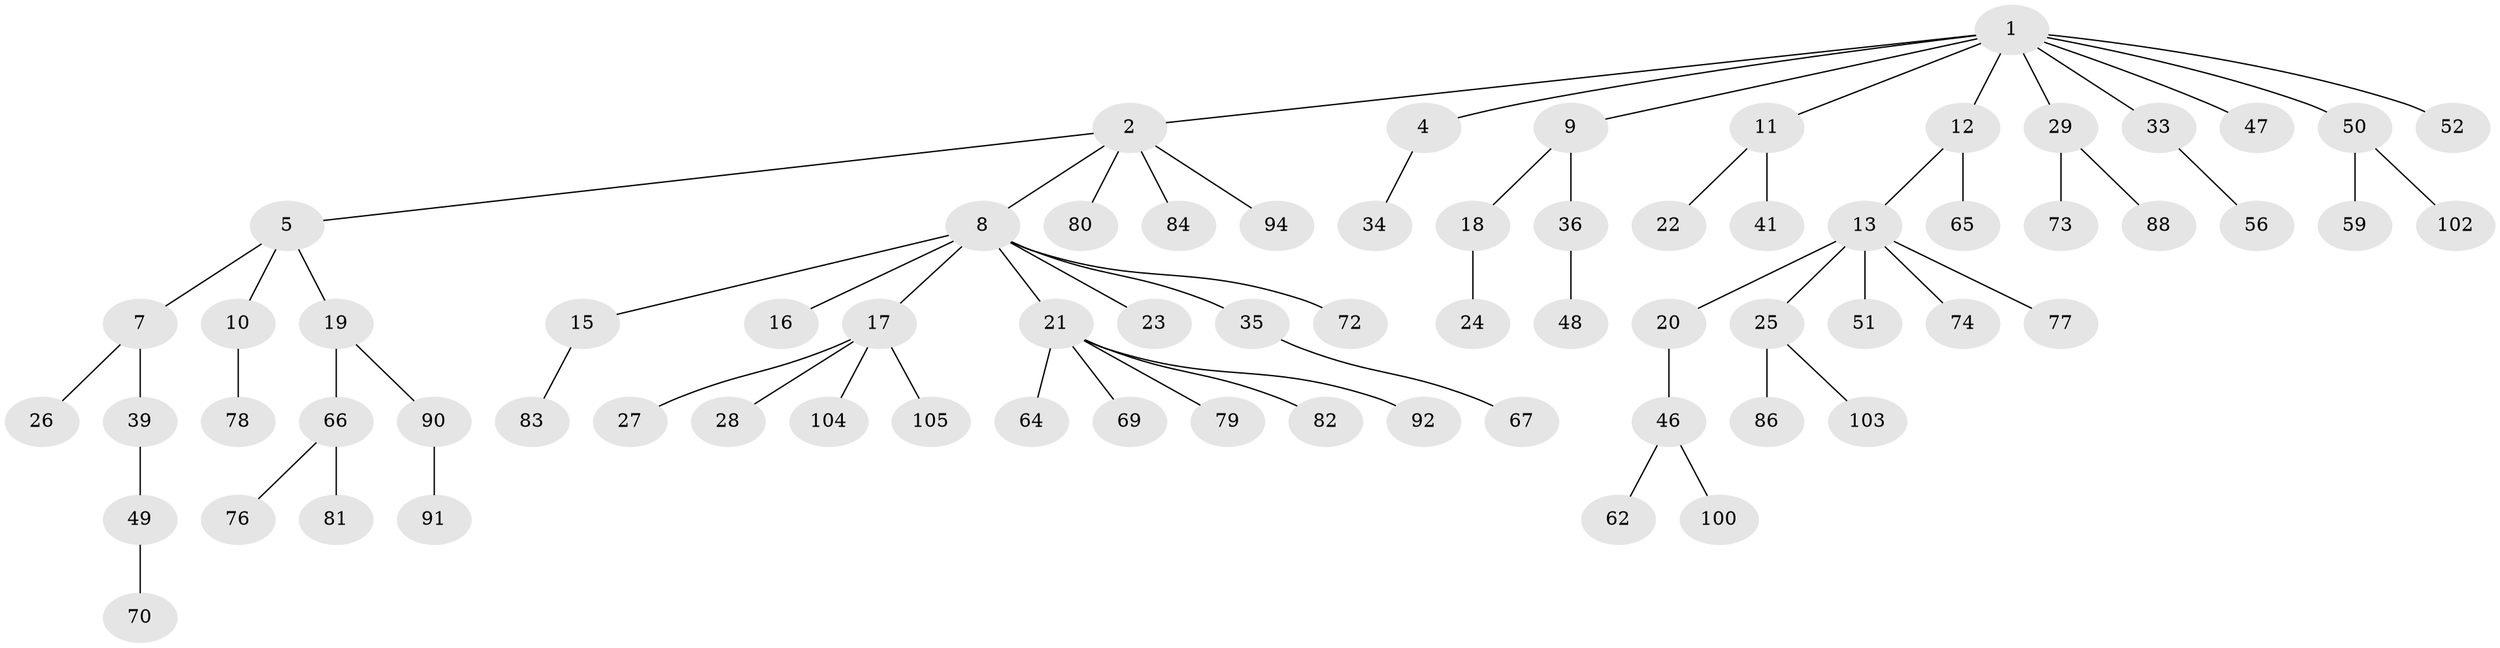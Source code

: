 // original degree distribution, {8: 0.009259259259259259, 4: 0.12037037037037036, 2: 0.2037037037037037, 5: 0.009259259259259259, 6: 0.018518518518518517, 3: 0.1111111111111111, 1: 0.5277777777777778}
// Generated by graph-tools (version 1.1) at 2025/42/03/06/25 10:42:04]
// undirected, 71 vertices, 70 edges
graph export_dot {
graph [start="1"]
  node [color=gray90,style=filled];
  1 [super="+3"];
  2 [super="+6"];
  4;
  5 [super="+40"];
  7 [super="+31"];
  8 [super="+14"];
  9 [super="+68"];
  10 [super="+38"];
  11 [super="+63"];
  12;
  13 [super="+53"];
  15 [super="+71"];
  16 [super="+42"];
  17 [super="+54"];
  18 [super="+32"];
  19 [super="+93"];
  20;
  21 [super="+58"];
  22 [super="+57"];
  23;
  24 [super="+44"];
  25 [super="+43"];
  26 [super="+101"];
  27 [super="+37"];
  28 [super="+30"];
  29 [super="+85"];
  33 [super="+45"];
  34 [super="+60"];
  35;
  36 [super="+89"];
  39;
  41 [super="+107"];
  46 [super="+61"];
  47 [super="+99"];
  48 [super="+87"];
  49 [super="+55"];
  50 [super="+97"];
  51;
  52;
  56;
  59;
  62;
  64;
  65;
  66 [super="+75"];
  67 [super="+95"];
  69;
  70;
  72 [super="+96"];
  73;
  74;
  76;
  77 [super="+106"];
  78;
  79;
  80;
  81 [super="+98"];
  82;
  83;
  84;
  86;
  88;
  90 [super="+108"];
  91;
  92;
  94;
  100;
  102;
  103;
  104;
  105;
  1 -- 2;
  1 -- 4;
  1 -- 9;
  1 -- 29;
  1 -- 33;
  1 -- 47;
  1 -- 52;
  1 -- 50;
  1 -- 11;
  1 -- 12;
  2 -- 5;
  2 -- 84;
  2 -- 8;
  2 -- 80;
  2 -- 94;
  4 -- 34;
  5 -- 7;
  5 -- 10;
  5 -- 19;
  7 -- 26;
  7 -- 39;
  8 -- 15;
  8 -- 21;
  8 -- 23;
  8 -- 72;
  8 -- 16;
  8 -- 35;
  8 -- 17;
  9 -- 18;
  9 -- 36;
  10 -- 78;
  11 -- 22;
  11 -- 41;
  12 -- 13;
  12 -- 65;
  13 -- 20;
  13 -- 25;
  13 -- 51;
  13 -- 77;
  13 -- 74;
  15 -- 83;
  17 -- 27;
  17 -- 28;
  17 -- 104;
  17 -- 105;
  18 -- 24;
  19 -- 66;
  19 -- 90;
  20 -- 46;
  21 -- 64;
  21 -- 79;
  21 -- 82;
  21 -- 69;
  21 -- 92;
  25 -- 86;
  25 -- 103;
  29 -- 73;
  29 -- 88;
  33 -- 56;
  35 -- 67;
  36 -- 48;
  39 -- 49;
  46 -- 100;
  46 -- 62;
  49 -- 70;
  50 -- 59;
  50 -- 102;
  66 -- 76;
  66 -- 81;
  90 -- 91;
}
